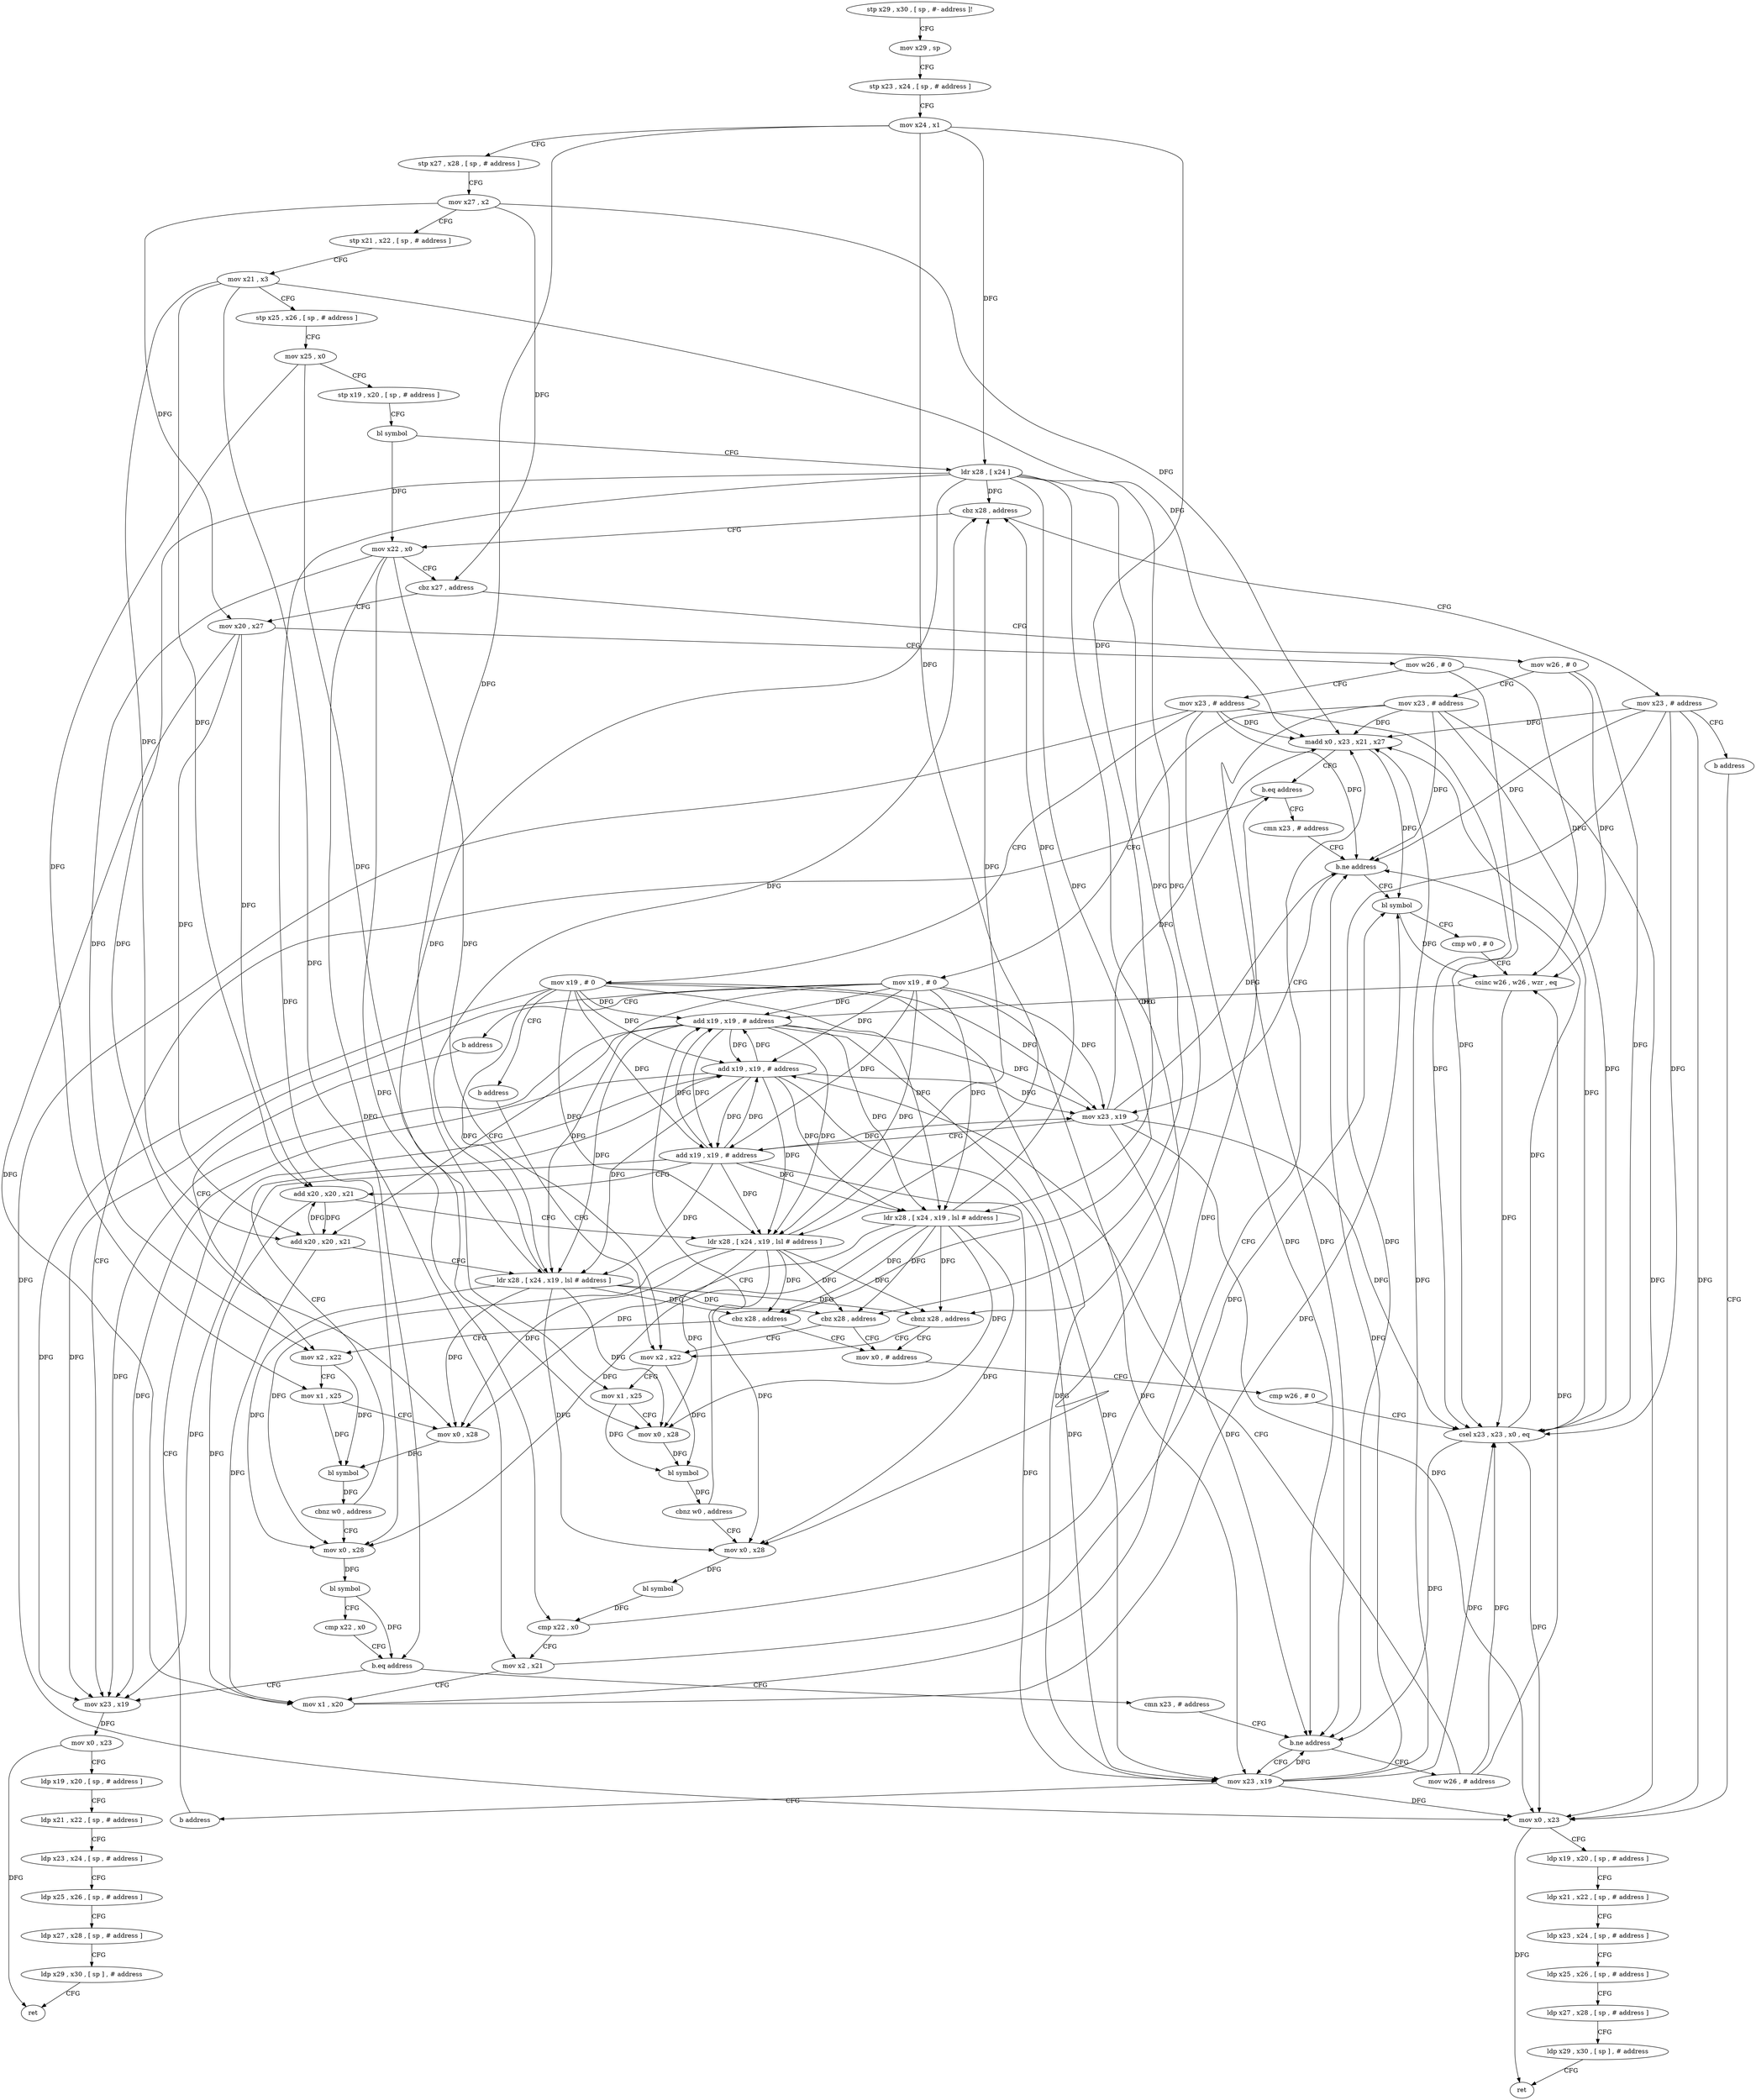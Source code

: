 digraph "func" {
"4447968" [label = "stp x29 , x30 , [ sp , #- address ]!" ]
"4447972" [label = "mov x29 , sp" ]
"4447976" [label = "stp x23 , x24 , [ sp , # address ]" ]
"4447980" [label = "mov x24 , x1" ]
"4447984" [label = "stp x27 , x28 , [ sp , # address ]" ]
"4447988" [label = "mov x27 , x2" ]
"4447992" [label = "stp x21 , x22 , [ sp , # address ]" ]
"4447996" [label = "mov x21 , x3" ]
"4448000" [label = "stp x25 , x26 , [ sp , # address ]" ]
"4448004" [label = "mov x25 , x0" ]
"4448008" [label = "stp x19 , x20 , [ sp , # address ]" ]
"4448012" [label = "bl symbol" ]
"4448016" [label = "ldr x28 , [ x24 ]" ]
"4448020" [label = "cbz x28 , address" ]
"4448332" [label = "mov x23 , # address" ]
"4448024" [label = "mov x22 , x0" ]
"4448336" [label = "b address" ]
"4448172" [label = "mov x0 , x23" ]
"4448028" [label = "cbz x27 , address" ]
"4448248" [label = "mov w26 , # 0" ]
"4448032" [label = "mov x20 , x27" ]
"4448176" [label = "ldp x19 , x20 , [ sp , # address ]" ]
"4448180" [label = "ldp x21 , x22 , [ sp , # address ]" ]
"4448184" [label = "ldp x23 , x24 , [ sp , # address ]" ]
"4448188" [label = "ldp x25 , x26 , [ sp , # address ]" ]
"4448192" [label = "ldp x27 , x28 , [ sp , # address ]" ]
"4448196" [label = "ldp x29 , x30 , [ sp ] , # address" ]
"4448200" [label = "ret" ]
"4448252" [label = "mov x23 , # address" ]
"4448256" [label = "mov x19 , # 0" ]
"4448260" [label = "b address" ]
"4448280" [label = "mov x2 , x22" ]
"4448036" [label = "mov w26 , # 0" ]
"4448040" [label = "mov x23 , # address" ]
"4448044" [label = "mov x19 , # 0" ]
"4448048" [label = "b address" ]
"4448084" [label = "mov x2 , x22" ]
"4448284" [label = "mov x1 , x25" ]
"4448288" [label = "mov x0 , x28" ]
"4448292" [label = "bl symbol" ]
"4448296" [label = "cbnz w0 , address" ]
"4448268" [label = "add x19 , x19 , # address" ]
"4448300" [label = "mov x0 , x28" ]
"4448088" [label = "mov x1 , x25" ]
"4448092" [label = "mov x0 , x28" ]
"4448096" [label = "bl symbol" ]
"4448100" [label = "cbnz w0 , address" ]
"4448068" [label = "add x19 , x19 , # address" ]
"4448104" [label = "mov x0 , x28" ]
"4448272" [label = "ldr x28 , [ x24 , x19 , lsl # address ]" ]
"4448276" [label = "cbz x28 , address" ]
"4448160" [label = "mov x0 , # address" ]
"4448304" [label = "bl symbol" ]
"4448308" [label = "cmp x22 , x0" ]
"4448312" [label = "b.eq address" ]
"4448208" [label = "mov x23 , x19" ]
"4448316" [label = "cmn x23 , # address" ]
"4448072" [label = "add x20 , x20 , x21" ]
"4448076" [label = "ldr x28 , [ x24 , x19 , lsl # address ]" ]
"4448080" [label = "cbz x28 , address" ]
"4448108" [label = "bl symbol" ]
"4448112" [label = "cmp x22 , x0" ]
"4448116" [label = "mov x2 , x21" ]
"4448120" [label = "mov x1 , x20" ]
"4448124" [label = "madd x0 , x23 , x21 , x27" ]
"4448128" [label = "b.eq address" ]
"4448132" [label = "cmn x23 , # address" ]
"4448164" [label = "cmp w26 , # 0" ]
"4448168" [label = "csel x23 , x23 , x0 , eq" ]
"4448212" [label = "mov x0 , x23" ]
"4448216" [label = "ldp x19 , x20 , [ sp , # address ]" ]
"4448220" [label = "ldp x21 , x22 , [ sp , # address ]" ]
"4448224" [label = "ldp x23 , x24 , [ sp , # address ]" ]
"4448228" [label = "ldp x25 , x26 , [ sp , # address ]" ]
"4448232" [label = "ldp x27 , x28 , [ sp , # address ]" ]
"4448236" [label = "ldp x29 , x30 , [ sp ] , # address" ]
"4448240" [label = "ret" ]
"4448320" [label = "b.ne address" ]
"4448264" [label = "mov w26 , # address" ]
"4448324" [label = "mov x23 , x19" ]
"4448136" [label = "b.ne address" ]
"4448056" [label = "bl symbol" ]
"4448140" [label = "mov x23 , x19" ]
"4448328" [label = "b address" ]
"4448060" [label = "cmp w0 , # 0" ]
"4448064" [label = "csinc w26 , w26 , wzr , eq" ]
"4448144" [label = "add x19 , x19 , # address" ]
"4448148" [label = "add x20 , x20 , x21" ]
"4448152" [label = "ldr x28 , [ x24 , x19 , lsl # address ]" ]
"4448156" [label = "cbnz x28 , address" ]
"4447968" -> "4447972" [ label = "CFG" ]
"4447972" -> "4447976" [ label = "CFG" ]
"4447976" -> "4447980" [ label = "CFG" ]
"4447980" -> "4447984" [ label = "CFG" ]
"4447980" -> "4448016" [ label = "DFG" ]
"4447980" -> "4448272" [ label = "DFG" ]
"4447980" -> "4448076" [ label = "DFG" ]
"4447980" -> "4448152" [ label = "DFG" ]
"4447984" -> "4447988" [ label = "CFG" ]
"4447988" -> "4447992" [ label = "CFG" ]
"4447988" -> "4448028" [ label = "DFG" ]
"4447988" -> "4448032" [ label = "DFG" ]
"4447988" -> "4448124" [ label = "DFG" ]
"4447992" -> "4447996" [ label = "CFG" ]
"4447996" -> "4448000" [ label = "CFG" ]
"4447996" -> "4448072" [ label = "DFG" ]
"4447996" -> "4448116" [ label = "DFG" ]
"4447996" -> "4448124" [ label = "DFG" ]
"4447996" -> "4448148" [ label = "DFG" ]
"4448000" -> "4448004" [ label = "CFG" ]
"4448004" -> "4448008" [ label = "CFG" ]
"4448004" -> "4448284" [ label = "DFG" ]
"4448004" -> "4448088" [ label = "DFG" ]
"4448008" -> "4448012" [ label = "CFG" ]
"4448012" -> "4448016" [ label = "CFG" ]
"4448012" -> "4448024" [ label = "DFG" ]
"4448016" -> "4448020" [ label = "DFG" ]
"4448016" -> "4448288" [ label = "DFG" ]
"4448016" -> "4448092" [ label = "DFG" ]
"4448016" -> "4448276" [ label = "DFG" ]
"4448016" -> "4448300" [ label = "DFG" ]
"4448016" -> "4448080" [ label = "DFG" ]
"4448016" -> "4448104" [ label = "DFG" ]
"4448016" -> "4448156" [ label = "DFG" ]
"4448020" -> "4448332" [ label = "CFG" ]
"4448020" -> "4448024" [ label = "CFG" ]
"4448332" -> "4448336" [ label = "CFG" ]
"4448332" -> "4448172" [ label = "DFG" ]
"4448332" -> "4448124" [ label = "DFG" ]
"4448332" -> "4448320" [ label = "DFG" ]
"4448332" -> "4448136" [ label = "DFG" ]
"4448332" -> "4448168" [ label = "DFG" ]
"4448024" -> "4448028" [ label = "CFG" ]
"4448024" -> "4448280" [ label = "DFG" ]
"4448024" -> "4448084" [ label = "DFG" ]
"4448024" -> "4448312" [ label = "DFG" ]
"4448024" -> "4448112" [ label = "DFG" ]
"4448336" -> "4448172" [ label = "CFG" ]
"4448172" -> "4448176" [ label = "CFG" ]
"4448172" -> "4448200" [ label = "DFG" ]
"4448028" -> "4448248" [ label = "CFG" ]
"4448028" -> "4448032" [ label = "CFG" ]
"4448248" -> "4448252" [ label = "CFG" ]
"4448248" -> "4448168" [ label = "DFG" ]
"4448248" -> "4448064" [ label = "DFG" ]
"4448032" -> "4448036" [ label = "CFG" ]
"4448032" -> "4448072" [ label = "DFG" ]
"4448032" -> "4448120" [ label = "DFG" ]
"4448032" -> "4448148" [ label = "DFG" ]
"4448176" -> "4448180" [ label = "CFG" ]
"4448180" -> "4448184" [ label = "CFG" ]
"4448184" -> "4448188" [ label = "CFG" ]
"4448188" -> "4448192" [ label = "CFG" ]
"4448192" -> "4448196" [ label = "CFG" ]
"4448196" -> "4448200" [ label = "CFG" ]
"4448252" -> "4448256" [ label = "CFG" ]
"4448252" -> "4448172" [ label = "DFG" ]
"4448252" -> "4448124" [ label = "DFG" ]
"4448252" -> "4448320" [ label = "DFG" ]
"4448252" -> "4448136" [ label = "DFG" ]
"4448252" -> "4448168" [ label = "DFG" ]
"4448256" -> "4448260" [ label = "CFG" ]
"4448256" -> "4448268" [ label = "DFG" ]
"4448256" -> "4448272" [ label = "DFG" ]
"4448256" -> "4448068" [ label = "DFG" ]
"4448256" -> "4448076" [ label = "DFG" ]
"4448256" -> "4448208" [ label = "DFG" ]
"4448256" -> "4448324" [ label = "DFG" ]
"4448256" -> "4448140" [ label = "DFG" ]
"4448256" -> "4448144" [ label = "DFG" ]
"4448256" -> "4448152" [ label = "DFG" ]
"4448260" -> "4448280" [ label = "CFG" ]
"4448280" -> "4448284" [ label = "CFG" ]
"4448280" -> "4448292" [ label = "DFG" ]
"4448036" -> "4448040" [ label = "CFG" ]
"4448036" -> "4448168" [ label = "DFG" ]
"4448036" -> "4448064" [ label = "DFG" ]
"4448040" -> "4448044" [ label = "CFG" ]
"4448040" -> "4448172" [ label = "DFG" ]
"4448040" -> "4448124" [ label = "DFG" ]
"4448040" -> "4448320" [ label = "DFG" ]
"4448040" -> "4448136" [ label = "DFG" ]
"4448040" -> "4448168" [ label = "DFG" ]
"4448044" -> "4448048" [ label = "CFG" ]
"4448044" -> "4448268" [ label = "DFG" ]
"4448044" -> "4448272" [ label = "DFG" ]
"4448044" -> "4448068" [ label = "DFG" ]
"4448044" -> "4448076" [ label = "DFG" ]
"4448044" -> "4448208" [ label = "DFG" ]
"4448044" -> "4448324" [ label = "DFG" ]
"4448044" -> "4448140" [ label = "DFG" ]
"4448044" -> "4448144" [ label = "DFG" ]
"4448044" -> "4448152" [ label = "DFG" ]
"4448048" -> "4448084" [ label = "CFG" ]
"4448084" -> "4448088" [ label = "CFG" ]
"4448084" -> "4448096" [ label = "DFG" ]
"4448284" -> "4448288" [ label = "CFG" ]
"4448284" -> "4448292" [ label = "DFG" ]
"4448288" -> "4448292" [ label = "DFG" ]
"4448292" -> "4448296" [ label = "DFG" ]
"4448296" -> "4448268" [ label = "CFG" ]
"4448296" -> "4448300" [ label = "CFG" ]
"4448268" -> "4448272" [ label = "DFG" ]
"4448268" -> "4448068" [ label = "DFG" ]
"4448268" -> "4448076" [ label = "DFG" ]
"4448268" -> "4448208" [ label = "DFG" ]
"4448268" -> "4448324" [ label = "DFG" ]
"4448268" -> "4448140" [ label = "DFG" ]
"4448268" -> "4448144" [ label = "DFG" ]
"4448268" -> "4448152" [ label = "DFG" ]
"4448300" -> "4448304" [ label = "DFG" ]
"4448088" -> "4448092" [ label = "CFG" ]
"4448088" -> "4448096" [ label = "DFG" ]
"4448092" -> "4448096" [ label = "DFG" ]
"4448096" -> "4448100" [ label = "DFG" ]
"4448100" -> "4448068" [ label = "CFG" ]
"4448100" -> "4448104" [ label = "CFG" ]
"4448068" -> "4448072" [ label = "CFG" ]
"4448068" -> "4448268" [ label = "DFG" ]
"4448068" -> "4448272" [ label = "DFG" ]
"4448068" -> "4448076" [ label = "DFG" ]
"4448068" -> "4448208" [ label = "DFG" ]
"4448068" -> "4448324" [ label = "DFG" ]
"4448068" -> "4448140" [ label = "DFG" ]
"4448068" -> "4448144" [ label = "DFG" ]
"4448068" -> "4448152" [ label = "DFG" ]
"4448104" -> "4448108" [ label = "DFG" ]
"4448272" -> "4448276" [ label = "DFG" ]
"4448272" -> "4448020" [ label = "DFG" ]
"4448272" -> "4448288" [ label = "DFG" ]
"4448272" -> "4448092" [ label = "DFG" ]
"4448272" -> "4448300" [ label = "DFG" ]
"4448272" -> "4448080" [ label = "DFG" ]
"4448272" -> "4448104" [ label = "DFG" ]
"4448272" -> "4448156" [ label = "DFG" ]
"4448276" -> "4448160" [ label = "CFG" ]
"4448276" -> "4448280" [ label = "CFG" ]
"4448160" -> "4448164" [ label = "CFG" ]
"4448304" -> "4448308" [ label = "CFG" ]
"4448304" -> "4448312" [ label = "DFG" ]
"4448308" -> "4448312" [ label = "CFG" ]
"4448312" -> "4448208" [ label = "CFG" ]
"4448312" -> "4448316" [ label = "CFG" ]
"4448208" -> "4448212" [ label = "DFG" ]
"4448316" -> "4448320" [ label = "CFG" ]
"4448072" -> "4448076" [ label = "CFG" ]
"4448072" -> "4448120" [ label = "DFG" ]
"4448072" -> "4448148" [ label = "DFG" ]
"4448076" -> "4448080" [ label = "DFG" ]
"4448076" -> "4448020" [ label = "DFG" ]
"4448076" -> "4448288" [ label = "DFG" ]
"4448076" -> "4448092" [ label = "DFG" ]
"4448076" -> "4448276" [ label = "DFG" ]
"4448076" -> "4448300" [ label = "DFG" ]
"4448076" -> "4448104" [ label = "DFG" ]
"4448076" -> "4448156" [ label = "DFG" ]
"4448080" -> "4448160" [ label = "CFG" ]
"4448080" -> "4448084" [ label = "CFG" ]
"4448108" -> "4448112" [ label = "DFG" ]
"4448112" -> "4448116" [ label = "CFG" ]
"4448112" -> "4448128" [ label = "DFG" ]
"4448116" -> "4448120" [ label = "CFG" ]
"4448116" -> "4448056" [ label = "DFG" ]
"4448120" -> "4448124" [ label = "CFG" ]
"4448120" -> "4448056" [ label = "DFG" ]
"4448124" -> "4448128" [ label = "CFG" ]
"4448124" -> "4448056" [ label = "DFG" ]
"4448128" -> "4448208" [ label = "CFG" ]
"4448128" -> "4448132" [ label = "CFG" ]
"4448132" -> "4448136" [ label = "CFG" ]
"4448164" -> "4448168" [ label = "CFG" ]
"4448168" -> "4448172" [ label = "DFG" ]
"4448168" -> "4448320" [ label = "DFG" ]
"4448168" -> "4448136" [ label = "DFG" ]
"4448168" -> "4448124" [ label = "DFG" ]
"4448212" -> "4448216" [ label = "CFG" ]
"4448212" -> "4448240" [ label = "DFG" ]
"4448216" -> "4448220" [ label = "CFG" ]
"4448220" -> "4448224" [ label = "CFG" ]
"4448224" -> "4448228" [ label = "CFG" ]
"4448228" -> "4448232" [ label = "CFG" ]
"4448232" -> "4448236" [ label = "CFG" ]
"4448236" -> "4448240" [ label = "CFG" ]
"4448320" -> "4448264" [ label = "CFG" ]
"4448320" -> "4448324" [ label = "CFG" ]
"4448264" -> "4448268" [ label = "CFG" ]
"4448264" -> "4448168" [ label = "DFG" ]
"4448264" -> "4448064" [ label = "DFG" ]
"4448324" -> "4448328" [ label = "CFG" ]
"4448324" -> "4448172" [ label = "DFG" ]
"4448324" -> "4448320" [ label = "DFG" ]
"4448324" -> "4448136" [ label = "DFG" ]
"4448324" -> "4448168" [ label = "DFG" ]
"4448324" -> "4448124" [ label = "DFG" ]
"4448136" -> "4448056" [ label = "CFG" ]
"4448136" -> "4448140" [ label = "CFG" ]
"4448056" -> "4448060" [ label = "CFG" ]
"4448056" -> "4448064" [ label = "DFG" ]
"4448140" -> "4448144" [ label = "CFG" ]
"4448140" -> "4448172" [ label = "DFG" ]
"4448140" -> "4448320" [ label = "DFG" ]
"4448140" -> "4448136" [ label = "DFG" ]
"4448140" -> "4448168" [ label = "DFG" ]
"4448140" -> "4448124" [ label = "DFG" ]
"4448328" -> "4448268" [ label = "CFG" ]
"4448060" -> "4448064" [ label = "CFG" ]
"4448064" -> "4448068" [ label = "CFG" ]
"4448064" -> "4448168" [ label = "DFG" ]
"4448144" -> "4448148" [ label = "CFG" ]
"4448144" -> "4448268" [ label = "DFG" ]
"4448144" -> "4448272" [ label = "DFG" ]
"4448144" -> "4448068" [ label = "DFG" ]
"4448144" -> "4448076" [ label = "DFG" ]
"4448144" -> "4448208" [ label = "DFG" ]
"4448144" -> "4448324" [ label = "DFG" ]
"4448144" -> "4448140" [ label = "DFG" ]
"4448144" -> "4448152" [ label = "DFG" ]
"4448148" -> "4448152" [ label = "CFG" ]
"4448148" -> "4448120" [ label = "DFG" ]
"4448148" -> "4448072" [ label = "DFG" ]
"4448152" -> "4448156" [ label = "DFG" ]
"4448152" -> "4448020" [ label = "DFG" ]
"4448152" -> "4448288" [ label = "DFG" ]
"4448152" -> "4448092" [ label = "DFG" ]
"4448152" -> "4448276" [ label = "DFG" ]
"4448152" -> "4448300" [ label = "DFG" ]
"4448152" -> "4448080" [ label = "DFG" ]
"4448152" -> "4448104" [ label = "DFG" ]
"4448156" -> "4448084" [ label = "CFG" ]
"4448156" -> "4448160" [ label = "CFG" ]
}
